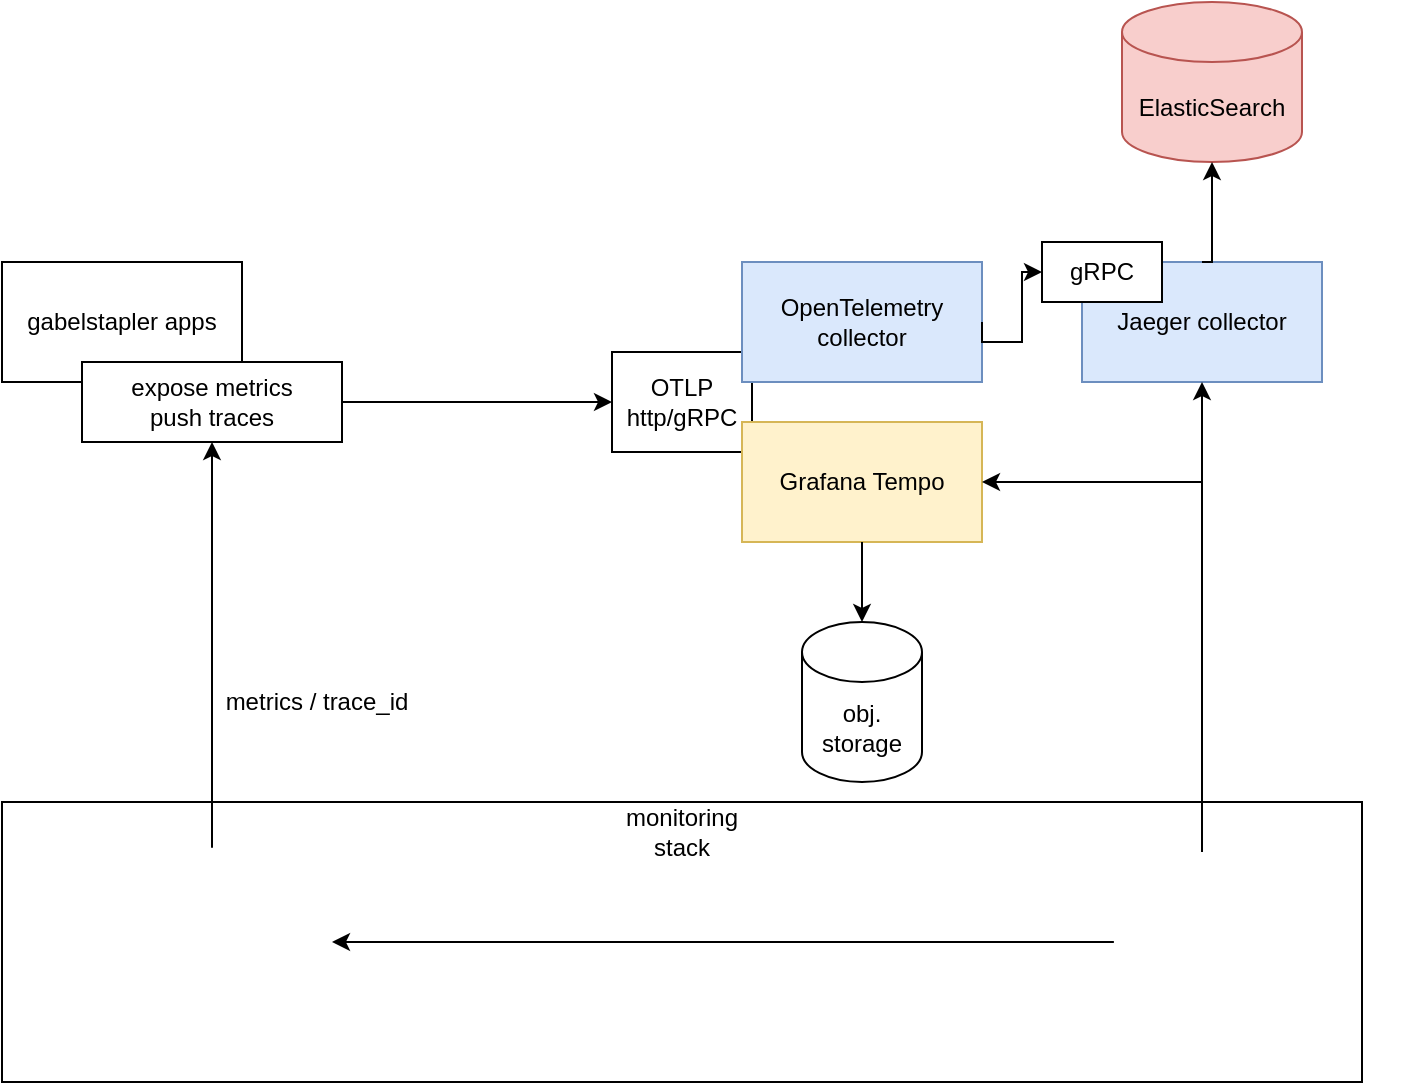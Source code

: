 <mxfile version="22.0.5" type="device">
  <diagram name="Page-1" id="G3PPvNc7hbgq_1ev3M4w">
    <mxGraphModel dx="1593" dy="843" grid="1" gridSize="10" guides="1" tooltips="1" connect="1" arrows="1" fold="1" page="1" pageScale="1" pageWidth="850" pageHeight="1100" math="0" shadow="0">
      <root>
        <mxCell id="0" />
        <mxCell id="1" parent="0" />
        <mxCell id="I6OJghDuxuJA_MvmXLq8-25" value="" style="rounded=0;whiteSpace=wrap;html=1;" vertex="1" parent="1">
          <mxGeometry x="70" y="530" width="680" height="140" as="geometry" />
        </mxCell>
        <mxCell id="I6OJghDuxuJA_MvmXLq8-1" value="gabelstapler apps" style="rounded=0;whiteSpace=wrap;html=1;" vertex="1" parent="1">
          <mxGeometry x="70" y="260" width="120" height="60" as="geometry" />
        </mxCell>
        <mxCell id="I6OJghDuxuJA_MvmXLq8-2" value="&lt;div&gt;OTLP&lt;/div&gt;&lt;div&gt;http/gRPC&lt;br&gt;&lt;/div&gt;" style="rounded=0;whiteSpace=wrap;html=1;" vertex="1" parent="1">
          <mxGeometry x="375" y="305" width="70" height="50" as="geometry" />
        </mxCell>
        <mxCell id="I6OJghDuxuJA_MvmXLq8-4" value="Grafana Tempo" style="rounded=0;whiteSpace=wrap;html=1;fillColor=#fff2cc;strokeColor=#d6b656;" vertex="1" parent="1">
          <mxGeometry x="440" y="340" width="120" height="60" as="geometry" />
        </mxCell>
        <mxCell id="I6OJghDuxuJA_MvmXLq8-5" value="&lt;div&gt;expose metrics&lt;/div&gt;&lt;div&gt;push traces&lt;br&gt;&lt;/div&gt;" style="rounded=0;whiteSpace=wrap;html=1;" vertex="1" parent="1">
          <mxGeometry x="110" y="310" width="130" height="40" as="geometry" />
        </mxCell>
        <mxCell id="I6OJghDuxuJA_MvmXLq8-8" value="" style="edgeStyle=orthogonalEdgeStyle;rounded=0;orthogonalLoop=1;jettySize=auto;html=1;entryX=0;entryY=0.5;entryDx=0;entryDy=0;exitX=1;exitY=0.5;exitDx=0;exitDy=0;" edge="1" parent="1" source="I6OJghDuxuJA_MvmXLq8-5" target="I6OJghDuxuJA_MvmXLq8-2">
          <mxGeometry relative="1" as="geometry">
            <mxPoint x="190" y="300" as="sourcePoint" />
            <mxPoint x="270" y="300" as="targetPoint" />
            <Array as="points">
              <mxPoint x="250" y="330" />
              <mxPoint x="250" y="330" />
            </Array>
          </mxGeometry>
        </mxCell>
        <mxCell id="I6OJghDuxuJA_MvmXLq8-9" value="OpenTelemetry collector" style="rounded=0;whiteSpace=wrap;html=1;fillColor=#dae8fc;strokeColor=#6c8ebf;" vertex="1" parent="1">
          <mxGeometry x="440" y="260" width="120" height="60" as="geometry" />
        </mxCell>
        <mxCell id="I6OJghDuxuJA_MvmXLq8-11" value="" style="edgeStyle=orthogonalEdgeStyle;rounded=0;orthogonalLoop=1;jettySize=auto;html=1;exitX=0.5;exitY=0;exitDx=0;exitDy=0;" edge="1" parent="1" source="I6OJghDuxuJA_MvmXLq8-44" target="I6OJghDuxuJA_MvmXLq8-5">
          <mxGeometry relative="1" as="geometry">
            <mxPoint x="175" y="570" as="sourcePoint" />
            <mxPoint x="330" y="340" as="targetPoint" />
          </mxGeometry>
        </mxCell>
        <mxCell id="I6OJghDuxuJA_MvmXLq8-12" value="Jaeger collector" style="rounded=0;whiteSpace=wrap;html=1;fillColor=#dae8fc;strokeColor=#6c8ebf;" vertex="1" parent="1">
          <mxGeometry x="610" y="260" width="120" height="60" as="geometry" />
        </mxCell>
        <mxCell id="I6OJghDuxuJA_MvmXLq8-14" value="&lt;div&gt;gRPC&lt;br&gt;&lt;/div&gt;" style="rounded=0;whiteSpace=wrap;html=1;" vertex="1" parent="1">
          <mxGeometry x="590" y="250" width="60" height="30" as="geometry" />
        </mxCell>
        <mxCell id="I6OJghDuxuJA_MvmXLq8-15" value="" style="edgeStyle=orthogonalEdgeStyle;rounded=0;orthogonalLoop=1;jettySize=auto;html=1;entryX=0;entryY=0.5;entryDx=0;entryDy=0;exitX=1;exitY=0.5;exitDx=0;exitDy=0;" edge="1" parent="1" source="I6OJghDuxuJA_MvmXLq8-9" target="I6OJghDuxuJA_MvmXLq8-14">
          <mxGeometry relative="1" as="geometry">
            <mxPoint x="190" y="300" as="sourcePoint" />
            <mxPoint x="350" y="340" as="targetPoint" />
            <Array as="points">
              <mxPoint x="560" y="300" />
              <mxPoint x="580" y="300" />
            </Array>
          </mxGeometry>
        </mxCell>
        <mxCell id="I6OJghDuxuJA_MvmXLq8-16" value="" style="edgeStyle=orthogonalEdgeStyle;rounded=0;orthogonalLoop=1;jettySize=auto;html=1;entryX=0.5;entryY=1;entryDx=0;entryDy=0;" edge="1" parent="1" target="I6OJghDuxuJA_MvmXLq8-12">
          <mxGeometry relative="1" as="geometry">
            <mxPoint x="670" y="540" as="sourcePoint" />
            <mxPoint x="350" y="340" as="targetPoint" />
            <Array as="points">
              <mxPoint x="670" y="410" />
              <mxPoint x="670" y="410" />
            </Array>
          </mxGeometry>
        </mxCell>
        <mxCell id="I6OJghDuxuJA_MvmXLq8-17" value="" style="edgeStyle=orthogonalEdgeStyle;rounded=0;orthogonalLoop=1;jettySize=auto;html=1;entryX=1;entryY=0.5;entryDx=0;entryDy=0;exitX=0.5;exitY=0;exitDx=0;exitDy=0;" edge="1" parent="1" source="I6OJghDuxuJA_MvmXLq8-32" target="I6OJghDuxuJA_MvmXLq8-4">
          <mxGeometry relative="1" as="geometry">
            <mxPoint x="670" y="570" as="sourcePoint" />
            <mxPoint x="680" y="330" as="targetPoint" />
            <Array as="points">
              <mxPoint x="670" y="370" />
            </Array>
          </mxGeometry>
        </mxCell>
        <mxCell id="I6OJghDuxuJA_MvmXLq8-19" value="obj. storage" style="shape=cylinder3;whiteSpace=wrap;html=1;boundedLbl=1;backgroundOutline=1;size=15;" vertex="1" parent="1">
          <mxGeometry x="470" y="440" width="60" height="80" as="geometry" />
        </mxCell>
        <mxCell id="I6OJghDuxuJA_MvmXLq8-20" value="ElasticSearch" style="shape=cylinder3;whiteSpace=wrap;html=1;boundedLbl=1;backgroundOutline=1;size=15;fillColor=#f8cecc;strokeColor=#b85450;" vertex="1" parent="1">
          <mxGeometry x="630" y="130" width="90" height="80" as="geometry" />
        </mxCell>
        <mxCell id="I6OJghDuxuJA_MvmXLq8-21" value="" style="edgeStyle=orthogonalEdgeStyle;rounded=0;orthogonalLoop=1;jettySize=auto;html=1;entryX=0.5;entryY=1;entryDx=0;entryDy=0;exitX=0.5;exitY=0;exitDx=0;exitDy=0;entryPerimeter=0;" edge="1" parent="1" source="I6OJghDuxuJA_MvmXLq8-12" target="I6OJghDuxuJA_MvmXLq8-20">
          <mxGeometry relative="1" as="geometry">
            <mxPoint x="680" y="500" as="sourcePoint" />
            <mxPoint x="680" y="330" as="targetPoint" />
            <Array as="points">
              <mxPoint x="675" y="260" />
            </Array>
          </mxGeometry>
        </mxCell>
        <mxCell id="I6OJghDuxuJA_MvmXLq8-22" value="" style="edgeStyle=orthogonalEdgeStyle;rounded=0;orthogonalLoop=1;jettySize=auto;html=1;entryX=0.5;entryY=0;entryDx=0;entryDy=0;entryPerimeter=0;" edge="1" parent="1" target="I6OJghDuxuJA_MvmXLq8-19">
          <mxGeometry relative="1" as="geometry">
            <mxPoint x="500" y="400" as="sourcePoint" />
            <mxPoint x="570" y="380" as="targetPoint" />
            <Array as="points">
              <mxPoint x="500" y="400" />
            </Array>
          </mxGeometry>
        </mxCell>
        <mxCell id="I6OJghDuxuJA_MvmXLq8-24" value="" style="edgeStyle=orthogonalEdgeStyle;rounded=0;orthogonalLoop=1;jettySize=auto;html=1;entryX=1;entryY=0.5;entryDx=0;entryDy=0;exitX=0;exitY=0.5;exitDx=0;exitDy=0;" edge="1" parent="1" source="I6OJghDuxuJA_MvmXLq8-32">
          <mxGeometry relative="1" as="geometry">
            <mxPoint x="610" y="600" as="sourcePoint" />
            <mxPoint x="235" y="600" as="targetPoint" />
            <Array as="points">
              <mxPoint x="600" y="600" />
              <mxPoint x="600" y="600" />
            </Array>
          </mxGeometry>
        </mxCell>
        <mxCell id="I6OJghDuxuJA_MvmXLq8-26" value="&lt;div&gt;monitoring&lt;/div&gt;&lt;div&gt;stack&lt;br&gt;&lt;/div&gt;" style="text;html=1;strokeColor=none;fillColor=none;align=center;verticalAlign=middle;whiteSpace=wrap;rounded=0;" vertex="1" parent="1">
          <mxGeometry x="70" y="530" width="680" height="30" as="geometry" />
        </mxCell>
        <mxCell id="I6OJghDuxuJA_MvmXLq8-29" value="" style="shape=image;verticalLabelPosition=bottom;labelBackgroundColor=default;verticalAlign=top;aspect=fixed;imageAspect=0;image=https://openmetrics.io/images/logo/logo-with-text.png;" vertex="1" parent="1">
          <mxGeometry x="186.44" y="419.08" width="82.12" height="45.92" as="geometry" />
        </mxCell>
        <mxCell id="I6OJghDuxuJA_MvmXLq8-31" value="metrics / trace_id" style="text;html=1;strokeColor=none;fillColor=none;align=center;verticalAlign=middle;whiteSpace=wrap;rounded=0;" vertex="1" parent="1">
          <mxGeometry x="175" y="465" width="105" height="30" as="geometry" />
        </mxCell>
        <mxCell id="I6OJghDuxuJA_MvmXLq8-32" value="" style="shape=image;verticalLabelPosition=bottom;labelBackgroundColor=default;verticalAlign=top;aspect=fixed;imageAspect=0;image=https://upload.wikimedia.org/wikipedia/commons/thumb/a/a1/Grafana_logo.svg/800px-Grafana_logo.svg.png;" vertex="1" parent="1">
          <mxGeometry x="625.94" y="555" width="88.13" height="90" as="geometry" />
        </mxCell>
        <mxCell id="I6OJghDuxuJA_MvmXLq8-38" value="" style="shape=image;verticalLabelPosition=bottom;labelBackgroundColor=default;verticalAlign=top;aspect=fixed;imageAspect=0;image=https://www.jaegertracing.io/img/jaeger-icon-color.png;" vertex="1" parent="1">
          <mxGeometry x="714.07" y="215.39" width="65.47" height="74.61" as="geometry" />
        </mxCell>
        <mxCell id="I6OJghDuxuJA_MvmXLq8-40" value="" style="shape=image;verticalLabelPosition=bottom;labelBackgroundColor=default;verticalAlign=top;aspect=fixed;imageAspect=0;image=https://opentelemetry.io/img/social/logo-wordmark-001.png;" vertex="1" parent="1">
          <mxGeometry x="400" y="210.28" width="95" height="49.72" as="geometry" />
        </mxCell>
        <mxCell id="I6OJghDuxuJA_MvmXLq8-41" value="" style="shape=image;verticalLabelPosition=bottom;labelBackgroundColor=default;verticalAlign=top;aspect=fixed;imageAspect=0;image=https://grafana.com/static/assets/img/logos/grafana-tempo.svg;" vertex="1" parent="1">
          <mxGeometry x="415" y="385" width="45" height="45" as="geometry" />
        </mxCell>
        <mxCell id="I6OJghDuxuJA_MvmXLq8-44" value="" style="shape=image;verticalLabelPosition=bottom;labelBackgroundColor=default;verticalAlign=top;aspect=fixed;imageAspect=0;image=https://dbdb.io/media/logos/prometheus_7OR7lOu.svg;" vertex="1" parent="1">
          <mxGeometry x="90" y="552.92" width="170" height="92.08" as="geometry" />
        </mxCell>
        <mxCell id="I6OJghDuxuJA_MvmXLq8-45" value="" style="shape=image;verticalLabelPosition=bottom;labelBackgroundColor=default;verticalAlign=top;aspect=fixed;imageAspect=0;image=https://careers.gocity.com/assets/img/tech-stack/platform/thanos.png;" vertex="1" parent="1">
          <mxGeometry x="335" y="602.5" width="170" height="42.5" as="geometry" />
        </mxCell>
      </root>
    </mxGraphModel>
  </diagram>
</mxfile>
